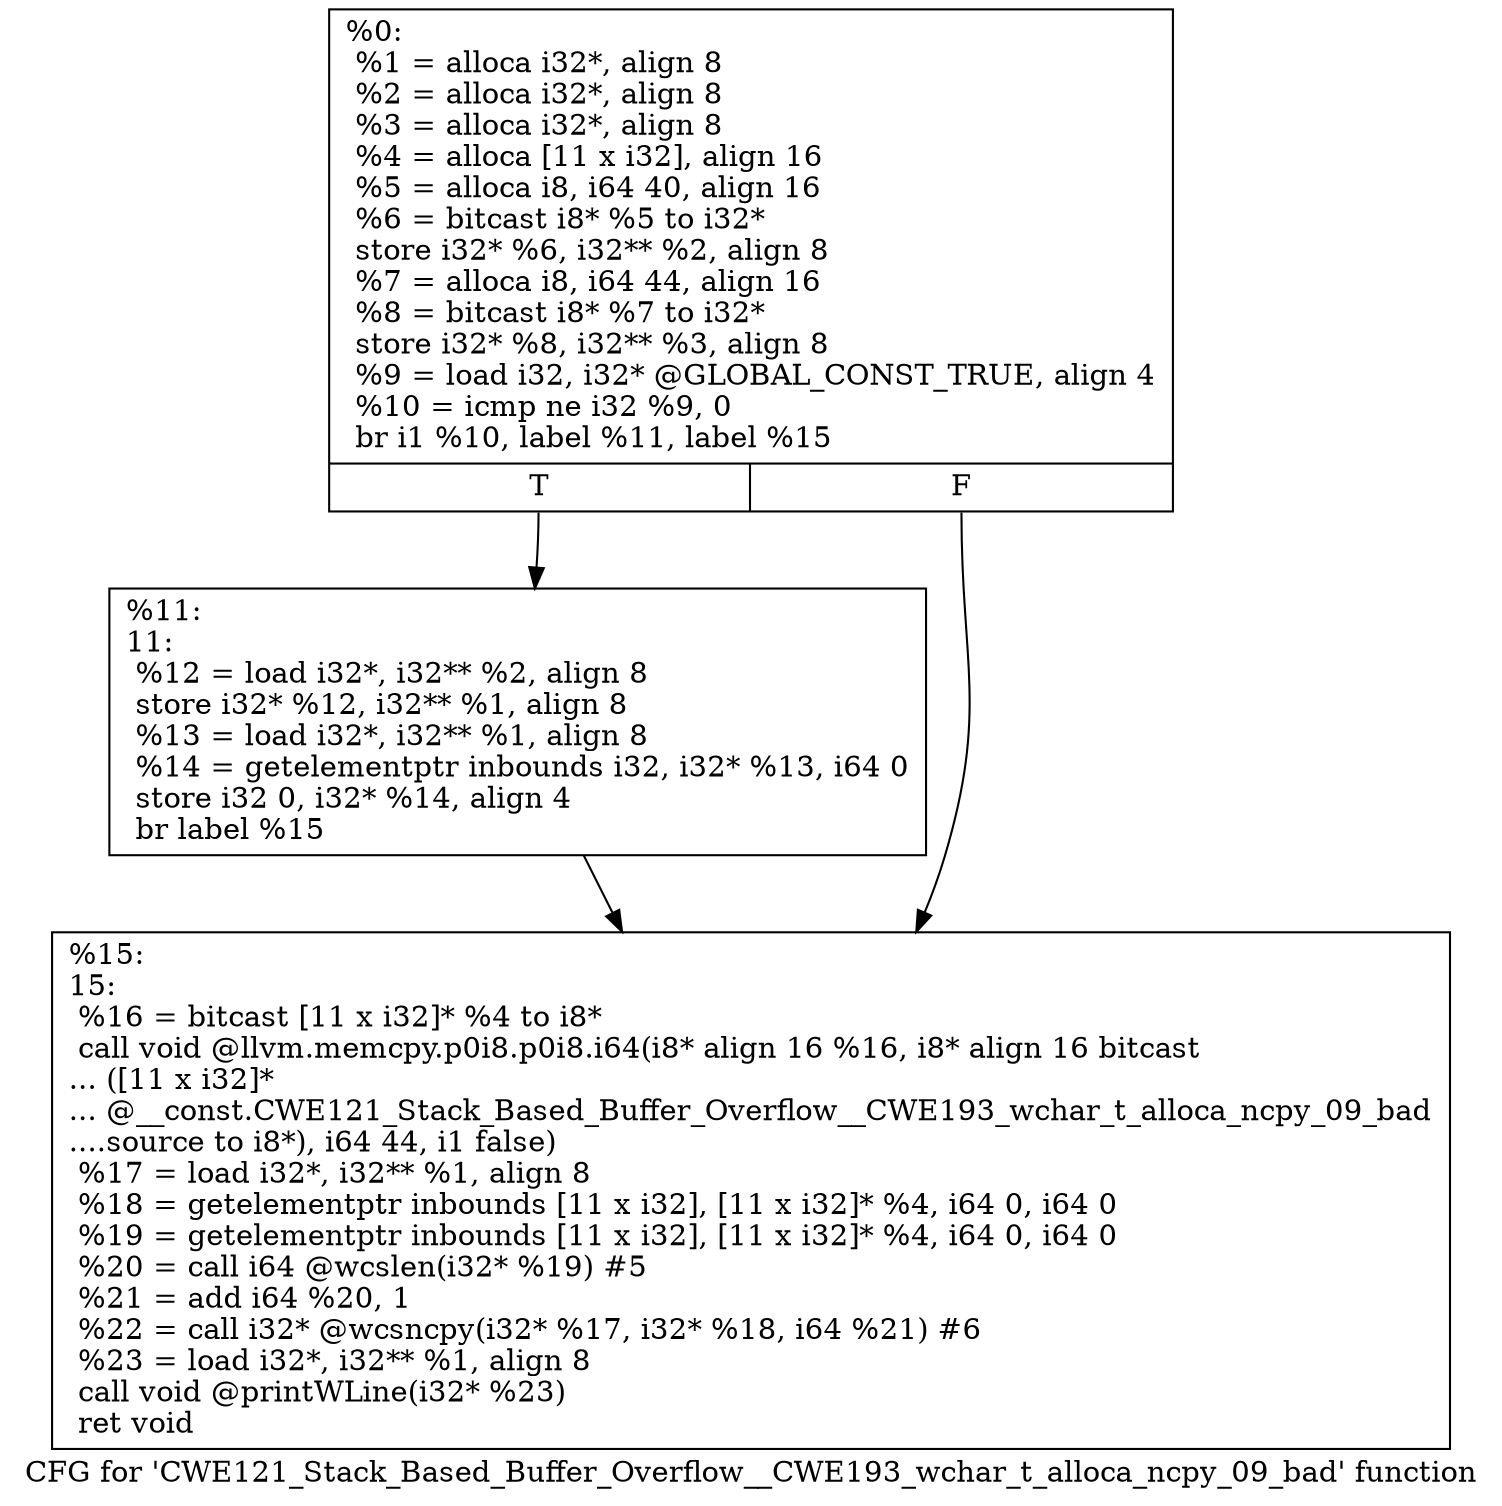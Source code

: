 digraph "CFG for 'CWE121_Stack_Based_Buffer_Overflow__CWE193_wchar_t_alloca_ncpy_09_bad' function" {
	label="CFG for 'CWE121_Stack_Based_Buffer_Overflow__CWE193_wchar_t_alloca_ncpy_09_bad' function";

	Node0x3801030 [shape=record,label="{%0:\l  %1 = alloca i32*, align 8\l  %2 = alloca i32*, align 8\l  %3 = alloca i32*, align 8\l  %4 = alloca [11 x i32], align 16\l  %5 = alloca i8, i64 40, align 16\l  %6 = bitcast i8* %5 to i32*\l  store i32* %6, i32** %2, align 8\l  %7 = alloca i8, i64 44, align 16\l  %8 = bitcast i8* %7 to i32*\l  store i32* %8, i32** %3, align 8\l  %9 = load i32, i32* @GLOBAL_CONST_TRUE, align 4\l  %10 = icmp ne i32 %9, 0\l  br i1 %10, label %11, label %15\l|{<s0>T|<s1>F}}"];
	Node0x3801030:s0 -> Node0x3804d90;
	Node0x3801030:s1 -> Node0x3804de0;
	Node0x3804d90 [shape=record,label="{%11:\l11:                                               \l  %12 = load i32*, i32** %2, align 8\l  store i32* %12, i32** %1, align 8\l  %13 = load i32*, i32** %1, align 8\l  %14 = getelementptr inbounds i32, i32* %13, i64 0\l  store i32 0, i32* %14, align 4\l  br label %15\l}"];
	Node0x3804d90 -> Node0x3804de0;
	Node0x3804de0 [shape=record,label="{%15:\l15:                                               \l  %16 = bitcast [11 x i32]* %4 to i8*\l  call void @llvm.memcpy.p0i8.p0i8.i64(i8* align 16 %16, i8* align 16 bitcast\l... ([11 x i32]*\l... @__const.CWE121_Stack_Based_Buffer_Overflow__CWE193_wchar_t_alloca_ncpy_09_bad\l....source to i8*), i64 44, i1 false)\l  %17 = load i32*, i32** %1, align 8\l  %18 = getelementptr inbounds [11 x i32], [11 x i32]* %4, i64 0, i64 0\l  %19 = getelementptr inbounds [11 x i32], [11 x i32]* %4, i64 0, i64 0\l  %20 = call i64 @wcslen(i32* %19) #5\l  %21 = add i64 %20, 1\l  %22 = call i32* @wcsncpy(i32* %17, i32* %18, i64 %21) #6\l  %23 = load i32*, i32** %1, align 8\l  call void @printWLine(i32* %23)\l  ret void\l}"];
}
